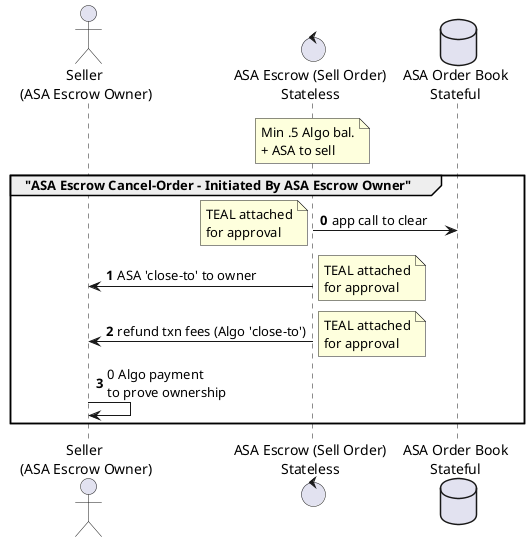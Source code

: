 @startuml
actor "Seller \n(ASA Escrow Owner)" as Seller
control "ASA Escrow (Sell Order)\nStateless" as ASAEscrow
database "ASA Order Book\nStateful" as ASAOB
note over ASAEscrow: Min .5 Algo bal.\n+ ASA to sell

group "ASA Escrow Cancel-Order - Initiated By ASA Escrow Owner"
autonumber 0
ASAEscrow -> ASAOB: app call to clear
note left: TEAL attached\nfor approval
ASAEscrow -> Seller: ASA 'close-to' to owner
note right: TEAL attached\nfor approval
ASAEscrow -> Seller: refund txn fees (Algo 'close-to')
note right: TEAL attached\nfor approval
Seller -> Seller: 0 Algo payment\nto prove ownership
end

@enduml
